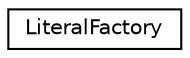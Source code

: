 digraph "Graphical Class Hierarchy"
{
  edge [fontname="Helvetica",fontsize="10",labelfontname="Helvetica",labelfontsize="10"];
  node [fontname="Helvetica",fontsize="10",shape=record];
  rankdir="LR";
  Node1 [label="LiteralFactory",height=0.2,width=0.4,color="black", fillcolor="white", style="filled",URL="$class_literal_factory.html"];
}
